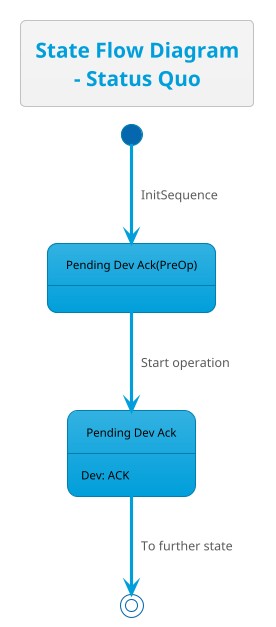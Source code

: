 @startuml
!theme bluegray
skinparam FooterFontColor black
skinparam StateFontColor black

state "Pending Dev Ack(PreOp)" as pendingDevAckPreOp
state "Pending Dev Ack" as pendingDevAck

title State Flow Diagram\n- Status Quo

[*] --> pendingDevAckPreOp : InitSequence
pendingDevAckPreOp --> pendingDevAck : Start operation

pendingDevAck: Dev: ACK
pendingDevAck --> [*] : To further state

@enduml